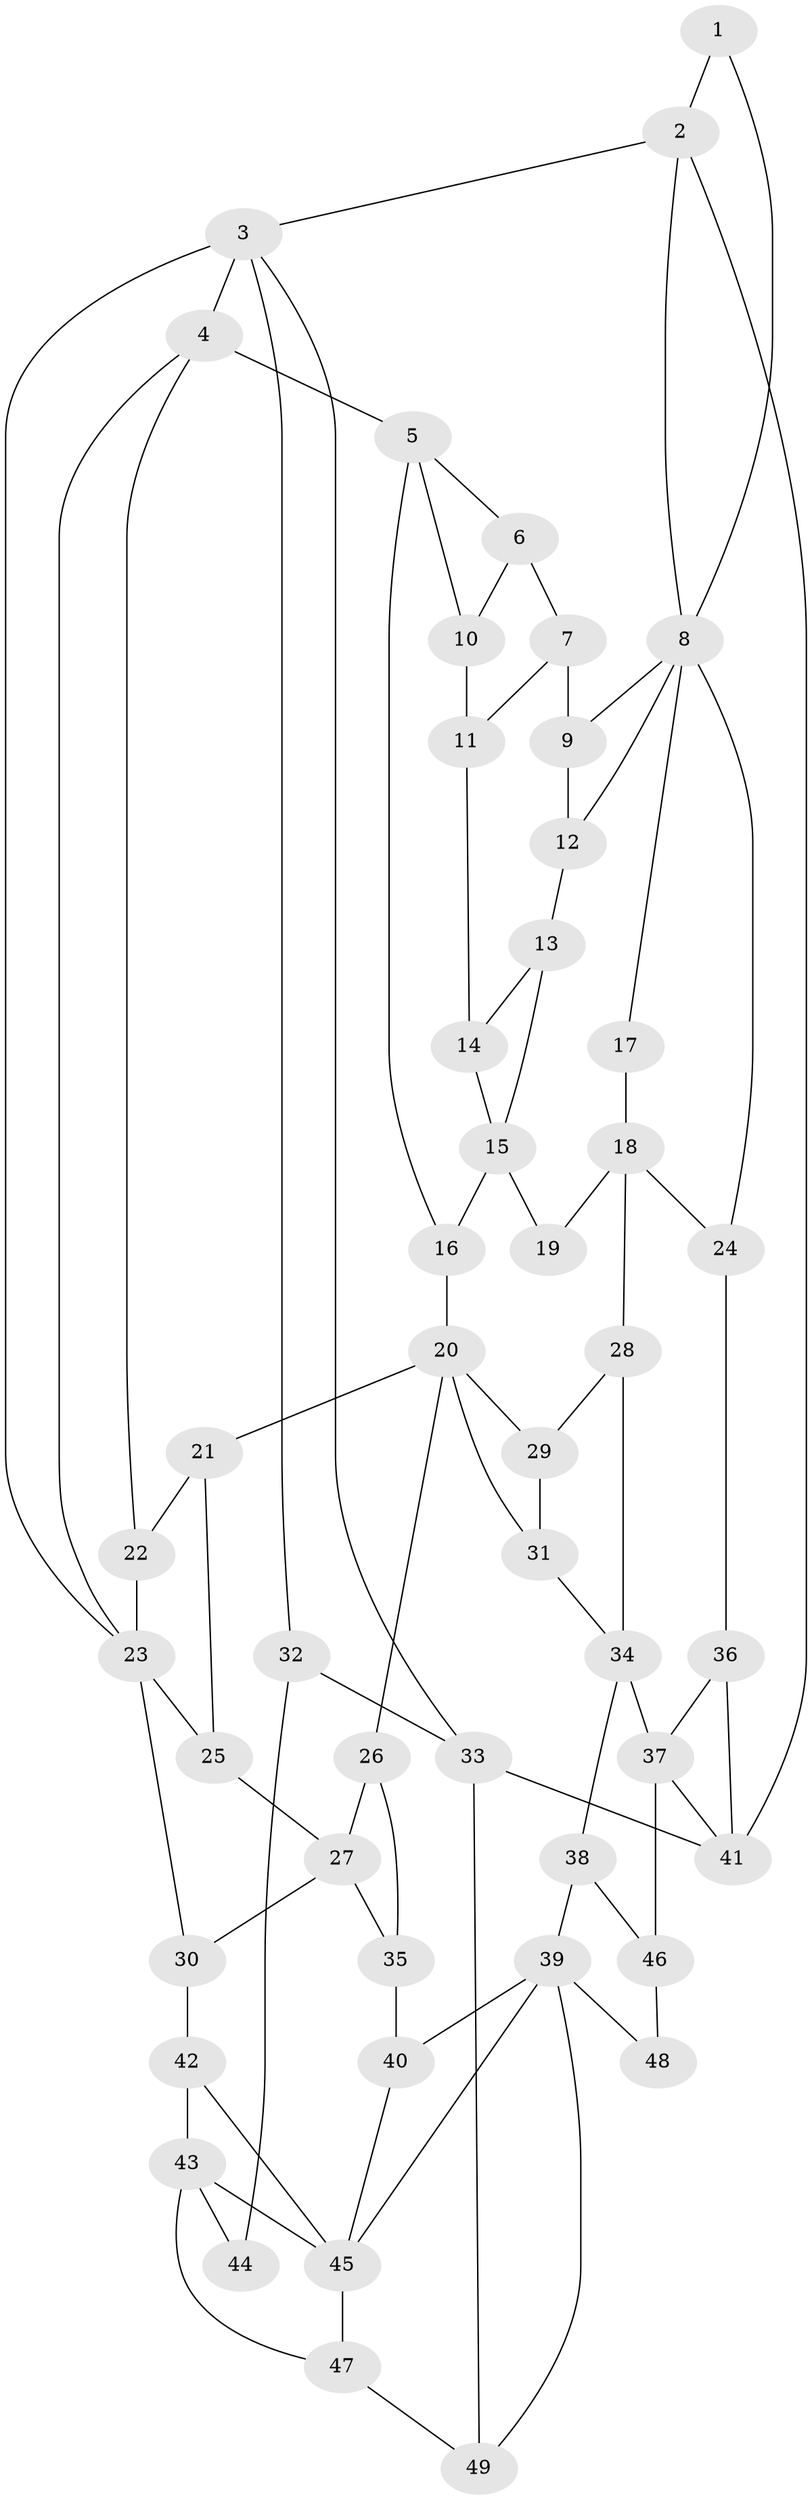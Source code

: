 // original degree distribution, {3: 0.02040816326530612, 6: 0.17346938775510204, 5: 0.6122448979591837, 4: 0.19387755102040816}
// Generated by graph-tools (version 1.1) at 2025/38/03/09/25 02:38:33]
// undirected, 49 vertices, 83 edges
graph export_dot {
graph [start="1"]
  node [color=gray90,style=filled];
  1;
  2;
  3;
  4;
  5;
  6;
  7;
  8;
  9;
  10;
  11;
  12;
  13;
  14;
  15;
  16;
  17;
  18;
  19;
  20;
  21;
  22;
  23;
  24;
  25;
  26;
  27;
  28;
  29;
  30;
  31;
  32;
  33;
  34;
  35;
  36;
  37;
  38;
  39;
  40;
  41;
  42;
  43;
  44;
  45;
  46;
  47;
  48;
  49;
  1 -- 2 [weight=1.0];
  1 -- 8 [weight=1.0];
  2 -- 3 [weight=1.0];
  2 -- 8 [weight=1.0];
  2 -- 41 [weight=1.0];
  3 -- 4 [weight=2.0];
  3 -- 23 [weight=1.0];
  3 -- 32 [weight=1.0];
  3 -- 33 [weight=1.0];
  4 -- 5 [weight=2.0];
  4 -- 22 [weight=1.0];
  4 -- 23 [weight=1.0];
  5 -- 6 [weight=1.0];
  5 -- 10 [weight=1.0];
  5 -- 16 [weight=1.0];
  6 -- 7 [weight=1.0];
  6 -- 10 [weight=1.0];
  7 -- 9 [weight=1.0];
  7 -- 11 [weight=1.0];
  8 -- 9 [weight=1.0];
  8 -- 12 [weight=1.0];
  8 -- 17 [weight=1.0];
  8 -- 24 [weight=1.0];
  9 -- 12 [weight=1.0];
  10 -- 11 [weight=1.0];
  11 -- 14 [weight=1.0];
  12 -- 13 [weight=1.0];
  13 -- 14 [weight=1.0];
  13 -- 15 [weight=1.0];
  14 -- 15 [weight=1.0];
  15 -- 16 [weight=2.0];
  15 -- 19 [weight=2.0];
  16 -- 20 [weight=2.0];
  17 -- 18 [weight=2.0];
  18 -- 19 [weight=2.0];
  18 -- 24 [weight=1.0];
  18 -- 28 [weight=1.0];
  20 -- 21 [weight=1.0];
  20 -- 26 [weight=1.0];
  20 -- 29 [weight=1.0];
  20 -- 31 [weight=1.0];
  21 -- 22 [weight=1.0];
  21 -- 25 [weight=1.0];
  22 -- 23 [weight=2.0];
  23 -- 25 [weight=1.0];
  23 -- 30 [weight=1.0];
  24 -- 36 [weight=1.0];
  25 -- 27 [weight=2.0];
  26 -- 27 [weight=1.0];
  26 -- 35 [weight=1.0];
  27 -- 30 [weight=2.0];
  27 -- 35 [weight=1.0];
  28 -- 29 [weight=1.0];
  28 -- 34 [weight=1.0];
  29 -- 31 [weight=1.0];
  30 -- 42 [weight=1.0];
  31 -- 34 [weight=1.0];
  32 -- 33 [weight=1.0];
  32 -- 44 [weight=1.0];
  33 -- 41 [weight=1.0];
  33 -- 49 [weight=1.0];
  34 -- 37 [weight=2.0];
  34 -- 38 [weight=1.0];
  35 -- 40 [weight=1.0];
  36 -- 37 [weight=1.0];
  36 -- 41 [weight=1.0];
  37 -- 41 [weight=1.0];
  37 -- 46 [weight=2.0];
  38 -- 39 [weight=1.0];
  38 -- 46 [weight=1.0];
  39 -- 40 [weight=2.0];
  39 -- 45 [weight=1.0];
  39 -- 48 [weight=1.0];
  39 -- 49 [weight=1.0];
  40 -- 45 [weight=1.0];
  42 -- 43 [weight=1.0];
  42 -- 45 [weight=1.0];
  43 -- 44 [weight=2.0];
  43 -- 45 [weight=2.0];
  43 -- 47 [weight=1.0];
  45 -- 47 [weight=1.0];
  46 -- 48 [weight=2.0];
  47 -- 49 [weight=1.0];
}
